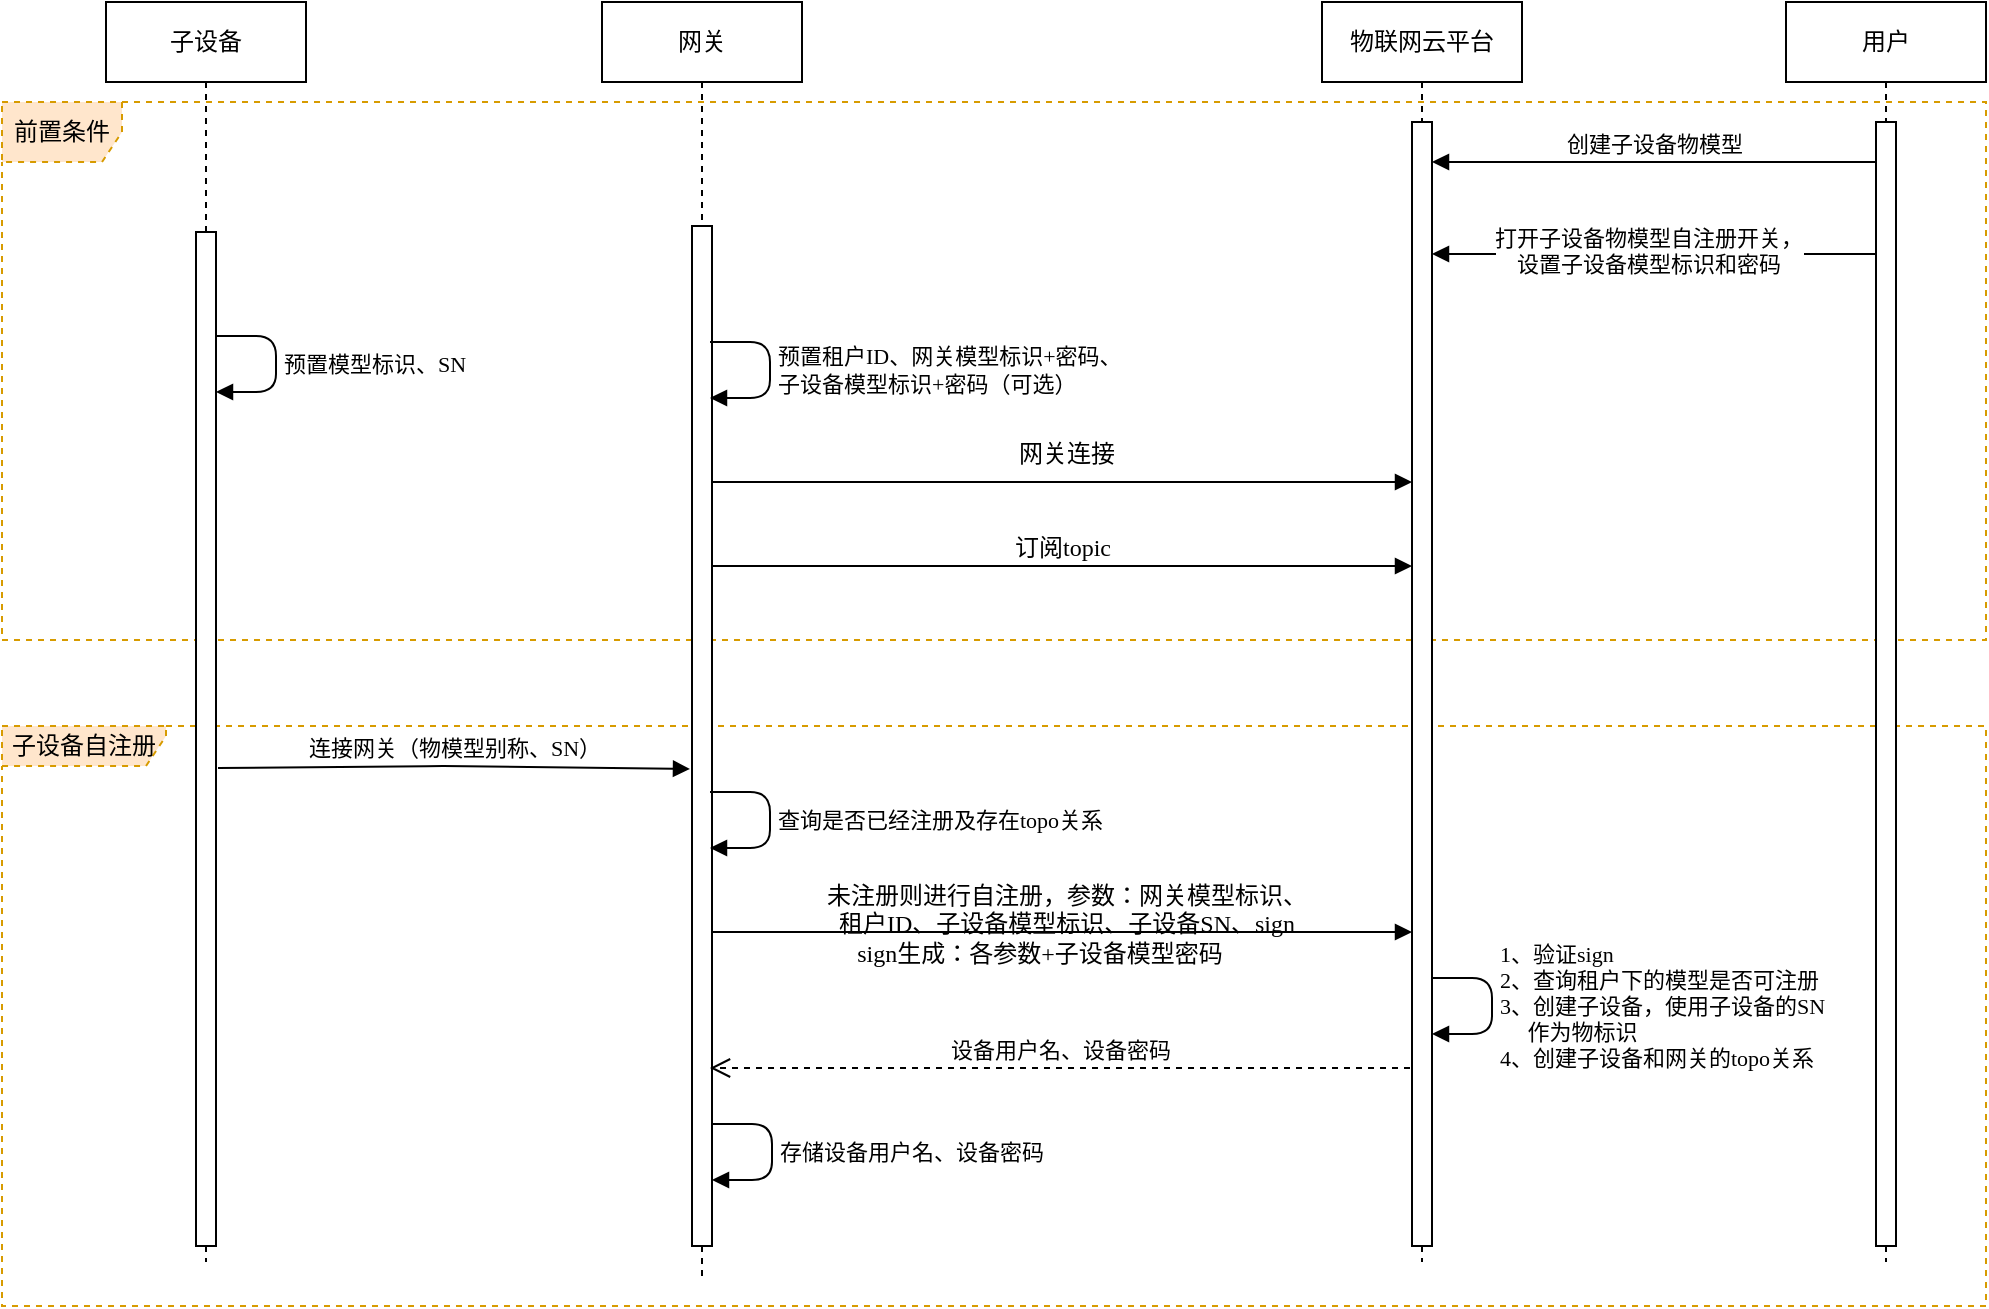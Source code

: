 <mxfile version="14.7.10" type="github">
  <diagram name="Page-1" id="13e1069c-82ec-6db2-03f1-153e76fe0fe0">
    <mxGraphModel dx="1030" dy="540" grid="1" gridSize="10" guides="1" tooltips="1" connect="1" arrows="1" fold="1" page="1" pageScale="1" pageWidth="1100" pageHeight="850" background="none" math="0" shadow="0">
      <root>
        <mxCell id="0" />
        <mxCell id="1" parent="0" />
        <mxCell id="wVTH2eLDArrdqreKuboX-3" value="子设备自注册" style="shape=umlFrame;whiteSpace=wrap;html=1;width=82;height=20;fillColor=#ffe6cc;strokeColor=#d79b00;dashed=1;" parent="1" vertex="1">
          <mxGeometry x="48" y="442" width="992" height="290" as="geometry" />
        </mxCell>
        <mxCell id="wVTH2eLDArrdqreKuboX-2" value="前置条件" style="shape=umlFrame;whiteSpace=wrap;html=1;fillColor=#ffe6cc;strokeColor=#d79b00;dashed=1;" parent="1" vertex="1">
          <mxGeometry x="48" y="130" width="992" height="269" as="geometry" />
        </mxCell>
        <mxCell id="7baba1c4bc27f4b0-2" value="网关" style="shape=umlLifeline;perimeter=lifelinePerimeter;whiteSpace=wrap;html=1;container=1;collapsible=0;recursiveResize=0;outlineConnect=0;shadow=0;comic=0;labelBackgroundColor=none;strokeWidth=1;fontFamily=Verdana;fontSize=12;align=center;" parent="1" vertex="1">
          <mxGeometry x="348" y="80" width="100" height="640" as="geometry" />
        </mxCell>
        <mxCell id="7baba1c4bc27f4b0-10" value="" style="html=1;points=[];perimeter=orthogonalPerimeter;shadow=0;comic=0;labelBackgroundColor=none;strokeWidth=1;fontFamily=Verdana;fontSize=12;align=center;" parent="7baba1c4bc27f4b0-2" vertex="1">
          <mxGeometry x="45" y="112" width="10" height="510" as="geometry" />
        </mxCell>
        <mxCell id="TnPqKHVMJrRUI5Z-DvME-9" value="预置租户ID、网关模型标识+密码、&lt;br&gt;子设备模型标识+密码（可选）" style="edgeStyle=orthogonalEdgeStyle;html=1;align=left;spacingLeft=2;endArrow=block;fontFamily=Verdana;" parent="7baba1c4bc27f4b0-2" edge="1">
          <mxGeometry relative="1" as="geometry">
            <mxPoint x="54" y="170" as="sourcePoint" />
            <Array as="points">
              <mxPoint x="84" y="170" />
            </Array>
            <mxPoint x="54" y="198" as="targetPoint" />
          </mxGeometry>
        </mxCell>
        <mxCell id="7baba1c4bc27f4b0-3" value="物联网云平台" style="shape=umlLifeline;perimeter=lifelinePerimeter;whiteSpace=wrap;html=1;container=1;collapsible=0;recursiveResize=0;outlineConnect=0;shadow=0;comic=0;labelBackgroundColor=none;strokeWidth=1;fontFamily=Verdana;fontSize=12;align=center;" parent="1" vertex="1">
          <mxGeometry x="708" y="80" width="100" height="630" as="geometry" />
        </mxCell>
        <mxCell id="7baba1c4bc27f4b0-13" value="" style="html=1;points=[];perimeter=orthogonalPerimeter;shadow=0;comic=0;labelBackgroundColor=none;strokeWidth=1;fontFamily=Verdana;fontSize=12;align=center;" parent="7baba1c4bc27f4b0-3" vertex="1">
          <mxGeometry x="45" y="60" width="10" height="562" as="geometry" />
        </mxCell>
        <mxCell id="7baba1c4bc27f4b0-8" value="子设备" style="shape=umlLifeline;perimeter=lifelinePerimeter;whiteSpace=wrap;html=1;container=1;collapsible=0;recursiveResize=0;outlineConnect=0;shadow=0;comic=0;labelBackgroundColor=none;strokeWidth=1;fontFamily=Verdana;fontSize=12;align=center;" parent="1" vertex="1">
          <mxGeometry x="100" y="80" width="100" height="630" as="geometry" />
        </mxCell>
        <mxCell id="7baba1c4bc27f4b0-9" value="" style="html=1;points=[];perimeter=orthogonalPerimeter;shadow=0;comic=0;labelBackgroundColor=none;strokeWidth=1;fontFamily=Verdana;fontSize=12;align=center;" parent="7baba1c4bc27f4b0-8" vertex="1">
          <mxGeometry x="45" y="115" width="10" height="507" as="geometry" />
        </mxCell>
        <mxCell id="TnPqKHVMJrRUI5Z-DvME-4" value="预置模型标识、SN" style="edgeStyle=orthogonalEdgeStyle;html=1;align=left;spacingLeft=2;endArrow=block;fontFamily=Verdana;" parent="7baba1c4bc27f4b0-8" edge="1">
          <mxGeometry relative="1" as="geometry">
            <mxPoint x="55" y="167" as="sourcePoint" />
            <Array as="points">
              <mxPoint x="85" y="167" />
            </Array>
            <mxPoint x="55" y="195" as="targetPoint" />
          </mxGeometry>
        </mxCell>
        <mxCell id="TnPqKHVMJrRUI5Z-DvME-10" value="连接网关（物模型别称、SN）" style="html=1;verticalAlign=bottom;endArrow=block;entryX=-0.1;entryY=0.298;entryDx=0;entryDy=0;entryPerimeter=0;fontFamily=Verdana;" parent="7baba1c4bc27f4b0-8" edge="1">
          <mxGeometry width="80" relative="1" as="geometry">
            <mxPoint x="56" y="383" as="sourcePoint" />
            <mxPoint x="292" y="383.46" as="targetPoint" />
            <Array as="points">
              <mxPoint x="170" y="382" />
            </Array>
          </mxGeometry>
        </mxCell>
        <mxCell id="7baba1c4bc27f4b0-14" value="订阅topic" style="html=1;verticalAlign=bottom;endArrow=block;entryX=0;entryY=0;labelBackgroundColor=none;fontFamily=Verdana;fontSize=12;edgeStyle=elbowEdgeStyle;elbow=vertical;" parent="1" edge="1">
          <mxGeometry relative="1" as="geometry">
            <mxPoint x="403" y="362" as="sourcePoint" />
            <mxPoint x="753" y="362.0" as="targetPoint" />
          </mxGeometry>
        </mxCell>
        <mxCell id="TnPqKHVMJrRUI5Z-DvME-11" value="网关连接&lt;span style=&quot;color: rgba(0 , 0 , 0 , 0) ; font-size: 0px&quot;&gt;%3CmxGraphModel%3E%3Croot%3E%3CmxCell%20id%3D%220%22%2F%3E%3CmxCell%20id%3D%221%22%20parent%3D%220%22%2F%3E%3CmxCell%20id%3D%222%22%20value%3D%22%E8%BF%9E%E6%8E%A5%E9%89%B4%E6%9D%83%22%20style%3D%22html%3D1%3BverticalAlign%3Dbottom%3BendArrow%3Dblock%3BentryX%3D0%3BentryY%3D0%3BlabelBackgroundColor%3Dnone%3BfontFamily%3DVerdana%3BfontSize%3D12%3BedgeStyle%3DelbowEdgeStyle%3Belbow%3Dvertical%3B%22%20edge%3D%221%22%20parent%3D%221%22%3E%3CmxGeometry%20x%3D%220.011%22%20relative%3D%221%22%20as%3D%22geometry%22%3E%3CmxPoint%20x%3D%22403%22%20y%3D%22210%22%20as%3D%22sourcePoint%22%2F%3E%3CmxPoint%20x%3D%22753%22%20y%3D%22210.0%22%20as%3D%22targetPoint%22%2F%3E%3CmxPoint%20as%3D%22offset%22%2F%3E%3C%2FmxGeometry%3E%3C%2FmxCell%3E%3C%2Froot%3E%3C%2FmxGraphModel%3E&lt;/span&gt;" style="html=1;verticalAlign=bottom;endArrow=block;entryX=0;entryY=0;labelBackgroundColor=none;fontFamily=Verdana;fontSize=12;edgeStyle=elbowEdgeStyle;elbow=vertical;" parent="1" edge="1">
          <mxGeometry x="0.011" y="5" relative="1" as="geometry">
            <mxPoint x="403" y="320" as="sourcePoint" />
            <mxPoint x="753" y="320.0" as="targetPoint" />
            <mxPoint as="offset" />
          </mxGeometry>
        </mxCell>
        <mxCell id="TnPqKHVMJrRUI5Z-DvME-19" value="查询是否已经注册及存在topo关系" style="edgeStyle=orthogonalEdgeStyle;html=1;align=left;spacingLeft=2;endArrow=block;fontFamily=Verdana;" parent="1" edge="1">
          <mxGeometry relative="1" as="geometry">
            <mxPoint x="402" y="475" as="sourcePoint" />
            <Array as="points">
              <mxPoint x="432" y="475" />
            </Array>
            <mxPoint x="402" y="503" as="targetPoint" />
          </mxGeometry>
        </mxCell>
        <mxCell id="TnPqKHVMJrRUI5Z-DvME-20" value="未注册则进行自注册，参数：网关模型标识、&lt;br&gt;租户ID、子设备模型标识、子设备SN、sign&lt;br&gt;&amp;nbsp;sign生成：各参数+子设备模型密码&amp;nbsp; &amp;nbsp; &amp;nbsp; &amp;nbsp; &amp;nbsp;&amp;nbsp;" style="html=1;verticalAlign=bottom;endArrow=block;entryX=0;entryY=0;labelBackgroundColor=none;fontFamily=Verdana;fontSize=12;edgeStyle=elbowEdgeStyle;elbow=vertical;" parent="1" edge="1">
          <mxGeometry x="0.011" y="-20" relative="1" as="geometry">
            <mxPoint x="403" y="545" as="sourcePoint" />
            <mxPoint x="753" y="545.0" as="targetPoint" />
            <mxPoint as="offset" />
          </mxGeometry>
        </mxCell>
        <mxCell id="TnPqKHVMJrRUI5Z-DvME-21" value="1、验证sign&lt;br&gt;2、查询租户下的模型是否可注册&lt;br&gt;3、创建子设备，使用子设备的SN&lt;br&gt;&amp;nbsp; &amp;nbsp; &amp;nbsp;作为物标识&lt;br&gt;4、创建子设备和网关的topo关系" style="edgeStyle=orthogonalEdgeStyle;html=1;align=left;spacingLeft=2;endArrow=block;fontFamily=Verdana;" parent="1" edge="1">
          <mxGeometry relative="1" as="geometry">
            <mxPoint x="763" y="568" as="sourcePoint" />
            <Array as="points">
              <mxPoint x="793" y="568" />
            </Array>
            <mxPoint x="763" y="596" as="targetPoint" />
          </mxGeometry>
        </mxCell>
        <mxCell id="TnPqKHVMJrRUI5Z-DvME-22" value="&lt;br&gt;设备用户名、设备密码" style="html=1;verticalAlign=bottom;endArrow=open;dashed=1;endSize=8;fontFamily=Verdana;" parent="1" edge="1">
          <mxGeometry relative="1" as="geometry">
            <mxPoint x="752" y="613" as="sourcePoint" />
            <mxPoint x="402" y="613" as="targetPoint" />
          </mxGeometry>
        </mxCell>
        <mxCell id="TnPqKHVMJrRUI5Z-DvME-23" value="存储设备用户名、设备密码" style="edgeStyle=orthogonalEdgeStyle;html=1;align=left;spacingLeft=2;endArrow=block;fontFamily=Verdana;" parent="1" edge="1">
          <mxGeometry relative="1" as="geometry">
            <mxPoint x="403" y="641" as="sourcePoint" />
            <Array as="points">
              <mxPoint x="433" y="641" />
            </Array>
            <mxPoint x="403" y="669" as="targetPoint" />
          </mxGeometry>
        </mxCell>
        <mxCell id="PWMjd2jpEnkVxDKpsg_0-1" value="用户" style="shape=umlLifeline;perimeter=lifelinePerimeter;whiteSpace=wrap;html=1;container=1;collapsible=0;recursiveResize=0;outlineConnect=0;shadow=0;comic=0;labelBackgroundColor=none;strokeWidth=1;fontFamily=Verdana;fontSize=12;align=center;" vertex="1" parent="1">
          <mxGeometry x="940" y="80" width="100" height="630" as="geometry" />
        </mxCell>
        <mxCell id="PWMjd2jpEnkVxDKpsg_0-2" value="" style="html=1;points=[];perimeter=orthogonalPerimeter;shadow=0;comic=0;labelBackgroundColor=none;strokeWidth=1;fontFamily=Verdana;fontSize=12;align=center;" vertex="1" parent="PWMjd2jpEnkVxDKpsg_0-1">
          <mxGeometry x="45" y="60" width="10" height="562" as="geometry" />
        </mxCell>
        <mxCell id="PWMjd2jpEnkVxDKpsg_0-3" value="创建子设备物模型" style="html=1;verticalAlign=bottom;endArrow=block;" edge="1" parent="1">
          <mxGeometry width="80" relative="1" as="geometry">
            <mxPoint x="984.5" y="160" as="sourcePoint" />
            <mxPoint x="763" y="160" as="targetPoint" />
          </mxGeometry>
        </mxCell>
        <mxCell id="PWMjd2jpEnkVxDKpsg_0-4" value="打开子设备物模型自注册开关，&lt;br&gt;设置子设备模型标识和密码" style="html=1;verticalAlign=bottom;endArrow=block;" edge="1" parent="1">
          <mxGeometry x="0.034" y="14" width="80" relative="1" as="geometry">
            <mxPoint x="984.5" y="206" as="sourcePoint" />
            <mxPoint x="763" y="206" as="targetPoint" />
            <mxPoint x="1" as="offset" />
          </mxGeometry>
        </mxCell>
      </root>
    </mxGraphModel>
  </diagram>
</mxfile>
